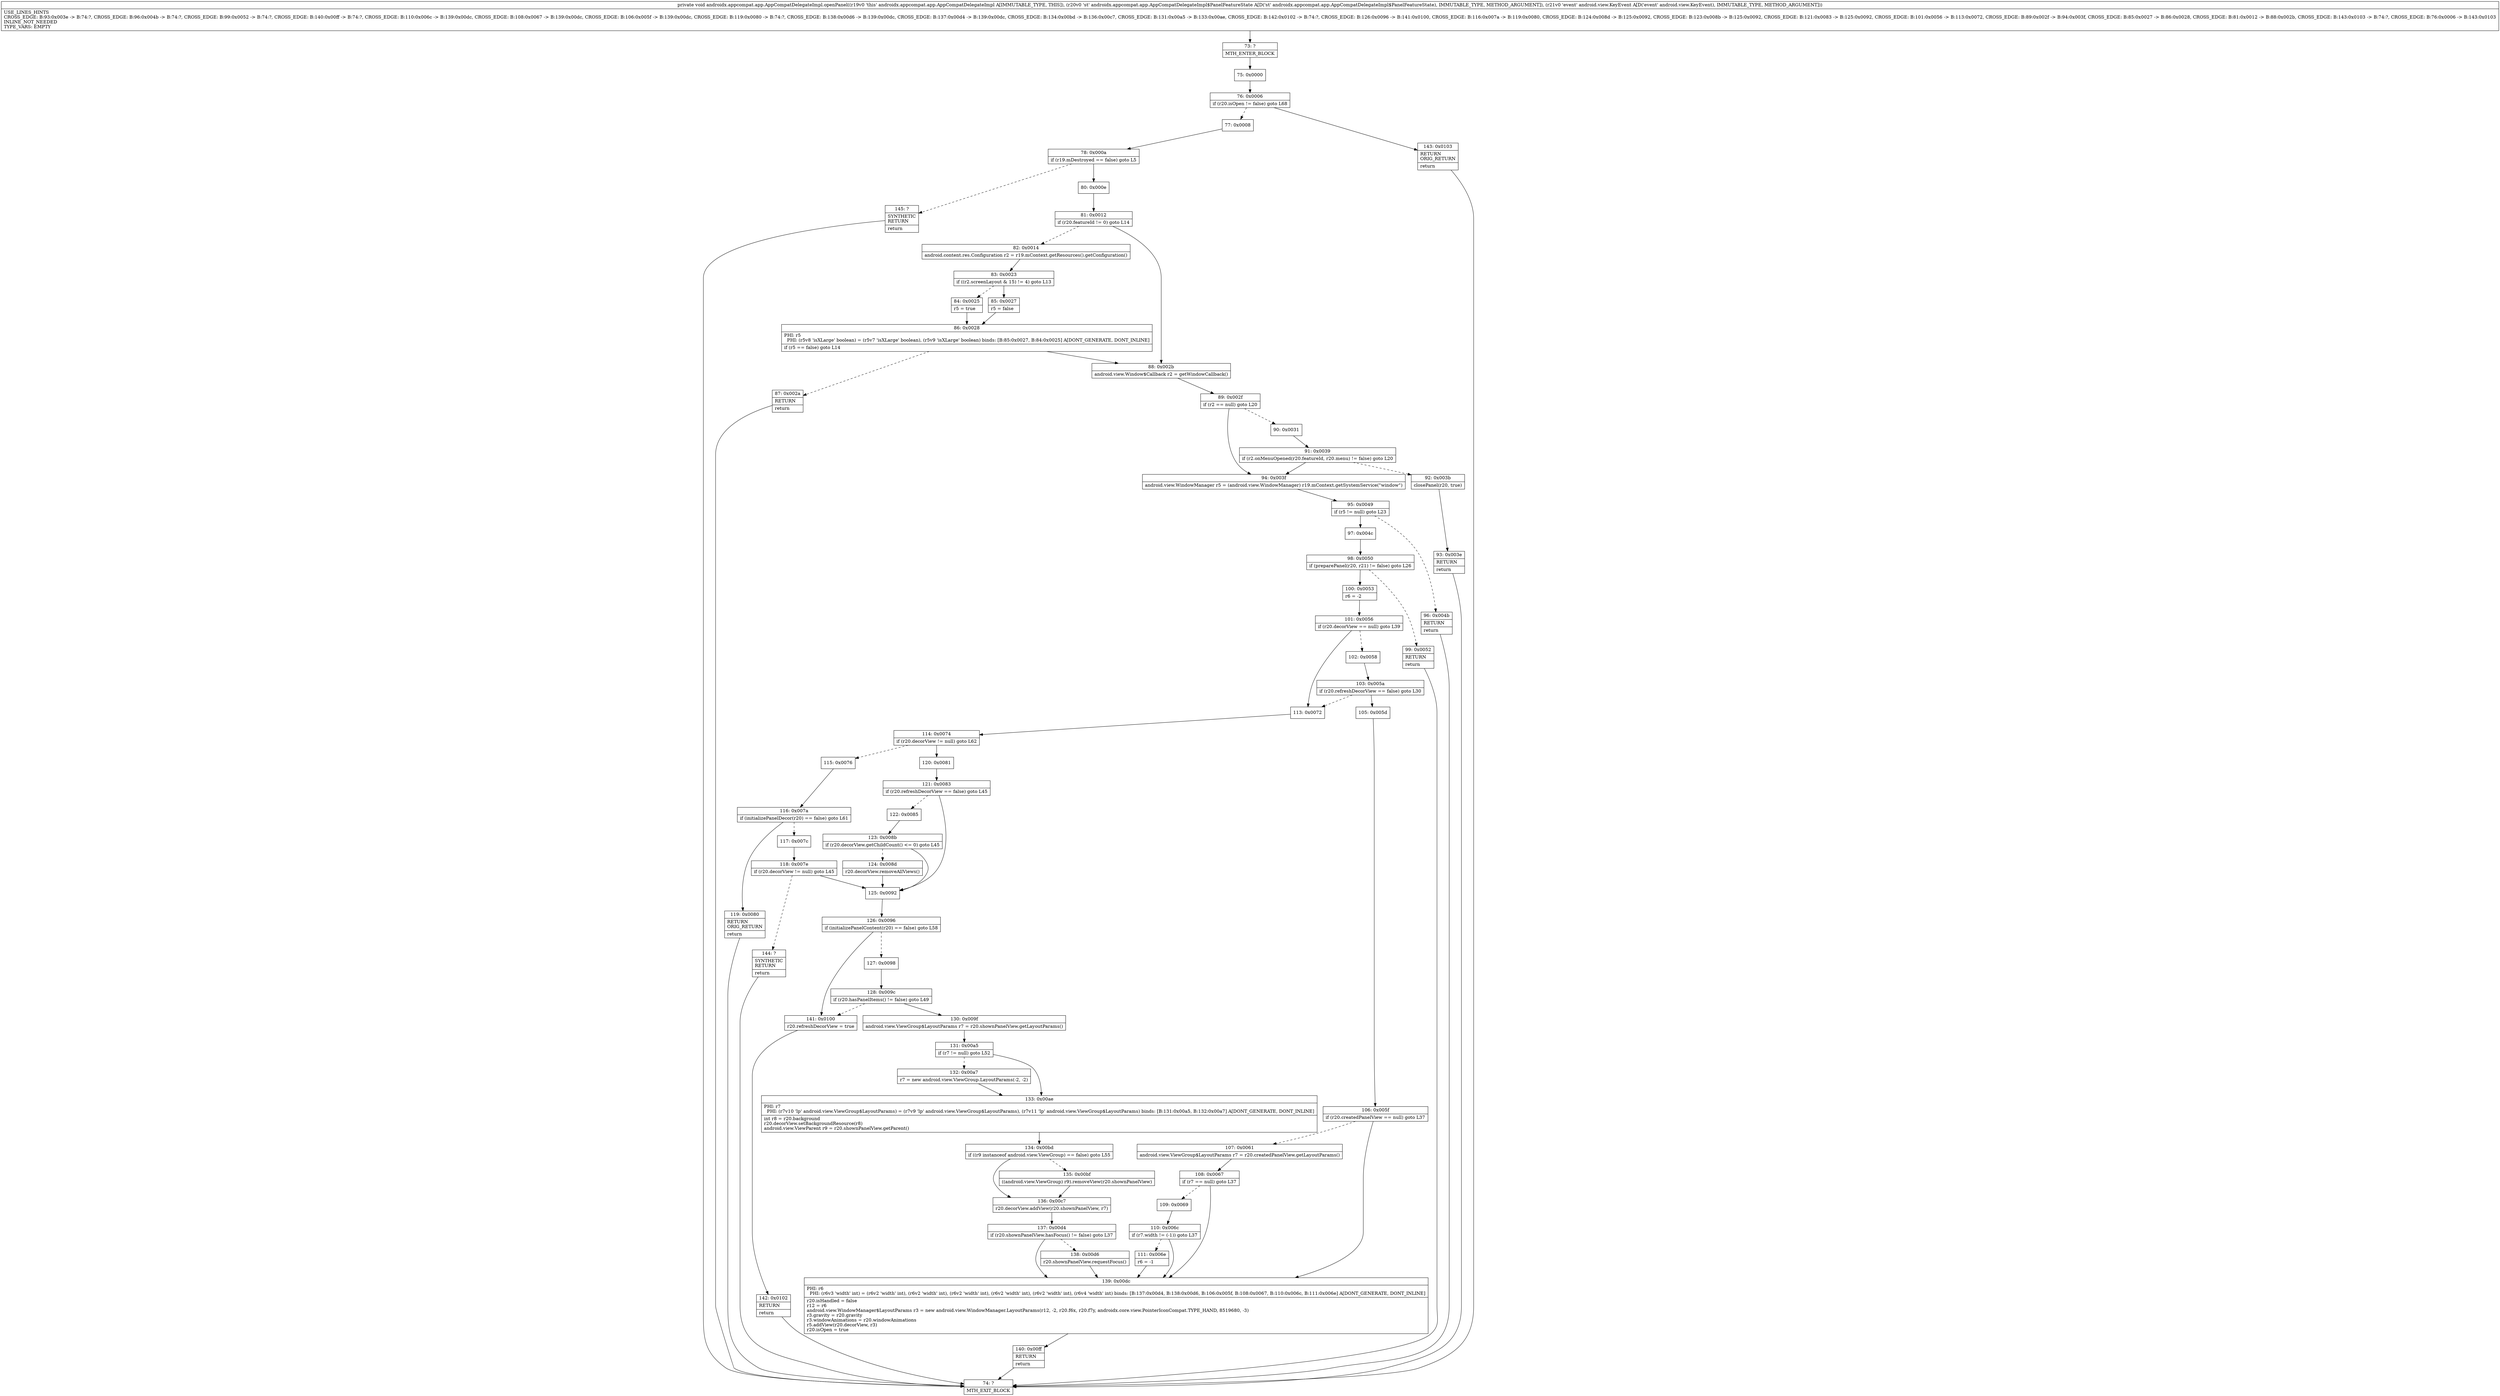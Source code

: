 digraph "CFG forandroidx.appcompat.app.AppCompatDelegateImpl.openPanel(Landroidx\/appcompat\/app\/AppCompatDelegateImpl$PanelFeatureState;Landroid\/view\/KeyEvent;)V" {
Node_73 [shape=record,label="{73\:\ ?|MTH_ENTER_BLOCK\l}"];
Node_75 [shape=record,label="{75\:\ 0x0000}"];
Node_76 [shape=record,label="{76\:\ 0x0006|if (r20.isOpen != false) goto L68\l}"];
Node_77 [shape=record,label="{77\:\ 0x0008}"];
Node_78 [shape=record,label="{78\:\ 0x000a|if (r19.mDestroyed == false) goto L5\l}"];
Node_80 [shape=record,label="{80\:\ 0x000e}"];
Node_81 [shape=record,label="{81\:\ 0x0012|if (r20.featureId != 0) goto L14\l}"];
Node_82 [shape=record,label="{82\:\ 0x0014|android.content.res.Configuration r2 = r19.mContext.getResources().getConfiguration()\l}"];
Node_83 [shape=record,label="{83\:\ 0x0023|if ((r2.screenLayout & 15) != 4) goto L13\l}"];
Node_84 [shape=record,label="{84\:\ 0x0025|r5 = true\l}"];
Node_86 [shape=record,label="{86\:\ 0x0028|PHI: r5 \l  PHI: (r5v8 'isXLarge' boolean) = (r5v7 'isXLarge' boolean), (r5v9 'isXLarge' boolean) binds: [B:85:0x0027, B:84:0x0025] A[DONT_GENERATE, DONT_INLINE]\l|if (r5 == false) goto L14\l}"];
Node_87 [shape=record,label="{87\:\ 0x002a|RETURN\l|return\l}"];
Node_74 [shape=record,label="{74\:\ ?|MTH_EXIT_BLOCK\l}"];
Node_85 [shape=record,label="{85\:\ 0x0027|r5 = false\l}"];
Node_88 [shape=record,label="{88\:\ 0x002b|android.view.Window$Callback r2 = getWindowCallback()\l}"];
Node_89 [shape=record,label="{89\:\ 0x002f|if (r2 == null) goto L20\l}"];
Node_90 [shape=record,label="{90\:\ 0x0031}"];
Node_91 [shape=record,label="{91\:\ 0x0039|if (r2.onMenuOpened(r20.featureId, r20.menu) != false) goto L20\l}"];
Node_92 [shape=record,label="{92\:\ 0x003b|closePanel(r20, true)\l}"];
Node_93 [shape=record,label="{93\:\ 0x003e|RETURN\l|return\l}"];
Node_94 [shape=record,label="{94\:\ 0x003f|android.view.WindowManager r5 = (android.view.WindowManager) r19.mContext.getSystemService(\"window\")\l}"];
Node_95 [shape=record,label="{95\:\ 0x0049|if (r5 != null) goto L23\l}"];
Node_96 [shape=record,label="{96\:\ 0x004b|RETURN\l|return\l}"];
Node_97 [shape=record,label="{97\:\ 0x004c}"];
Node_98 [shape=record,label="{98\:\ 0x0050|if (preparePanel(r20, r21) != false) goto L26\l}"];
Node_99 [shape=record,label="{99\:\ 0x0052|RETURN\l|return\l}"];
Node_100 [shape=record,label="{100\:\ 0x0053|r6 = \-2\l}"];
Node_101 [shape=record,label="{101\:\ 0x0056|if (r20.decorView == null) goto L39\l}"];
Node_102 [shape=record,label="{102\:\ 0x0058}"];
Node_103 [shape=record,label="{103\:\ 0x005a|if (r20.refreshDecorView == false) goto L30\l}"];
Node_105 [shape=record,label="{105\:\ 0x005d}"];
Node_106 [shape=record,label="{106\:\ 0x005f|if (r20.createdPanelView == null) goto L37\l}"];
Node_107 [shape=record,label="{107\:\ 0x0061|android.view.ViewGroup$LayoutParams r7 = r20.createdPanelView.getLayoutParams()\l}"];
Node_108 [shape=record,label="{108\:\ 0x0067|if (r7 == null) goto L37\l}"];
Node_109 [shape=record,label="{109\:\ 0x0069}"];
Node_110 [shape=record,label="{110\:\ 0x006c|if (r7.width != (\-1)) goto L37\l}"];
Node_111 [shape=record,label="{111\:\ 0x006e|r6 = \-1\l}"];
Node_139 [shape=record,label="{139\:\ 0x00dc|PHI: r6 \l  PHI: (r6v3 'width' int) = (r6v2 'width' int), (r6v2 'width' int), (r6v2 'width' int), (r6v2 'width' int), (r6v2 'width' int), (r6v4 'width' int) binds: [B:137:0x00d4, B:138:0x00d6, B:106:0x005f, B:108:0x0067, B:110:0x006c, B:111:0x006e] A[DONT_GENERATE, DONT_INLINE]\l|r20.isHandled = false\lr12 = r6\landroid.view.WindowManager$LayoutParams r3 = new android.view.WindowManager.LayoutParams(r12, \-2, r20.f6x, r20.f7y, androidx.core.view.PointerIconCompat.TYPE_HAND, 8519680, \-3)\lr3.gravity = r20.gravity\lr3.windowAnimations = r20.windowAnimations\lr5.addView(r20.decorView, r3)\lr20.isOpen = true\l}"];
Node_140 [shape=record,label="{140\:\ 0x00ff|RETURN\l|return\l}"];
Node_113 [shape=record,label="{113\:\ 0x0072}"];
Node_114 [shape=record,label="{114\:\ 0x0074|if (r20.decorView != null) goto L62\l}"];
Node_115 [shape=record,label="{115\:\ 0x0076}"];
Node_116 [shape=record,label="{116\:\ 0x007a|if (initializePanelDecor(r20) == false) goto L61\l}"];
Node_117 [shape=record,label="{117\:\ 0x007c}"];
Node_118 [shape=record,label="{118\:\ 0x007e|if (r20.decorView != null) goto L45\l}"];
Node_125 [shape=record,label="{125\:\ 0x0092}"];
Node_126 [shape=record,label="{126\:\ 0x0096|if (initializePanelContent(r20) == false) goto L58\l}"];
Node_127 [shape=record,label="{127\:\ 0x0098}"];
Node_128 [shape=record,label="{128\:\ 0x009c|if (r20.hasPanelItems() != false) goto L49\l}"];
Node_130 [shape=record,label="{130\:\ 0x009f|android.view.ViewGroup$LayoutParams r7 = r20.shownPanelView.getLayoutParams()\l}"];
Node_131 [shape=record,label="{131\:\ 0x00a5|if (r7 != null) goto L52\l}"];
Node_132 [shape=record,label="{132\:\ 0x00a7|r7 = new android.view.ViewGroup.LayoutParams(\-2, \-2)\l}"];
Node_133 [shape=record,label="{133\:\ 0x00ae|PHI: r7 \l  PHI: (r7v10 'lp' android.view.ViewGroup$LayoutParams) = (r7v9 'lp' android.view.ViewGroup$LayoutParams), (r7v11 'lp' android.view.ViewGroup$LayoutParams) binds: [B:131:0x00a5, B:132:0x00a7] A[DONT_GENERATE, DONT_INLINE]\l|int r8 = r20.background\lr20.decorView.setBackgroundResource(r8)\landroid.view.ViewParent r9 = r20.shownPanelView.getParent()\l}"];
Node_134 [shape=record,label="{134\:\ 0x00bd|if ((r9 instanceof android.view.ViewGroup) == false) goto L55\l}"];
Node_135 [shape=record,label="{135\:\ 0x00bf|((android.view.ViewGroup) r9).removeView(r20.shownPanelView)\l}"];
Node_136 [shape=record,label="{136\:\ 0x00c7|r20.decorView.addView(r20.shownPanelView, r7)\l}"];
Node_137 [shape=record,label="{137\:\ 0x00d4|if (r20.shownPanelView.hasFocus() != false) goto L37\l}"];
Node_138 [shape=record,label="{138\:\ 0x00d6|r20.shownPanelView.requestFocus()\l}"];
Node_141 [shape=record,label="{141\:\ 0x0100|r20.refreshDecorView = true\l}"];
Node_142 [shape=record,label="{142\:\ 0x0102|RETURN\l|return\l}"];
Node_144 [shape=record,label="{144\:\ ?|SYNTHETIC\lRETURN\l|return\l}"];
Node_119 [shape=record,label="{119\:\ 0x0080|RETURN\lORIG_RETURN\l|return\l}"];
Node_120 [shape=record,label="{120\:\ 0x0081}"];
Node_121 [shape=record,label="{121\:\ 0x0083|if (r20.refreshDecorView == false) goto L45\l}"];
Node_122 [shape=record,label="{122\:\ 0x0085}"];
Node_123 [shape=record,label="{123\:\ 0x008b|if (r20.decorView.getChildCount() \<= 0) goto L45\l}"];
Node_124 [shape=record,label="{124\:\ 0x008d|r20.decorView.removeAllViews()\l}"];
Node_145 [shape=record,label="{145\:\ ?|SYNTHETIC\lRETURN\l|return\l}"];
Node_143 [shape=record,label="{143\:\ 0x0103|RETURN\lORIG_RETURN\l|return\l}"];
MethodNode[shape=record,label="{private void androidx.appcompat.app.AppCompatDelegateImpl.openPanel((r19v0 'this' androidx.appcompat.app.AppCompatDelegateImpl A[IMMUTABLE_TYPE, THIS]), (r20v0 'st' androidx.appcompat.app.AppCompatDelegateImpl$PanelFeatureState A[D('st' androidx.appcompat.app.AppCompatDelegateImpl$PanelFeatureState), IMMUTABLE_TYPE, METHOD_ARGUMENT]), (r21v0 'event' android.view.KeyEvent A[D('event' android.view.KeyEvent), IMMUTABLE_TYPE, METHOD_ARGUMENT]))  | USE_LINES_HINTS\lCROSS_EDGE: B:93:0x003e \-\> B:74:?, CROSS_EDGE: B:96:0x004b \-\> B:74:?, CROSS_EDGE: B:99:0x0052 \-\> B:74:?, CROSS_EDGE: B:140:0x00ff \-\> B:74:?, CROSS_EDGE: B:110:0x006c \-\> B:139:0x00dc, CROSS_EDGE: B:108:0x0067 \-\> B:139:0x00dc, CROSS_EDGE: B:106:0x005f \-\> B:139:0x00dc, CROSS_EDGE: B:119:0x0080 \-\> B:74:?, CROSS_EDGE: B:138:0x00d6 \-\> B:139:0x00dc, CROSS_EDGE: B:137:0x00d4 \-\> B:139:0x00dc, CROSS_EDGE: B:134:0x00bd \-\> B:136:0x00c7, CROSS_EDGE: B:131:0x00a5 \-\> B:133:0x00ae, CROSS_EDGE: B:142:0x0102 \-\> B:74:?, CROSS_EDGE: B:126:0x0096 \-\> B:141:0x0100, CROSS_EDGE: B:116:0x007a \-\> B:119:0x0080, CROSS_EDGE: B:124:0x008d \-\> B:125:0x0092, CROSS_EDGE: B:123:0x008b \-\> B:125:0x0092, CROSS_EDGE: B:121:0x0083 \-\> B:125:0x0092, CROSS_EDGE: B:101:0x0056 \-\> B:113:0x0072, CROSS_EDGE: B:89:0x002f \-\> B:94:0x003f, CROSS_EDGE: B:85:0x0027 \-\> B:86:0x0028, CROSS_EDGE: B:81:0x0012 \-\> B:88:0x002b, CROSS_EDGE: B:143:0x0103 \-\> B:74:?, CROSS_EDGE: B:76:0x0006 \-\> B:143:0x0103\lINLINE_NOT_NEEDED\lTYPE_VARS: EMPTY\l}"];
MethodNode -> Node_73;Node_73 -> Node_75;
Node_75 -> Node_76;
Node_76 -> Node_77[style=dashed];
Node_76 -> Node_143;
Node_77 -> Node_78;
Node_78 -> Node_80;
Node_78 -> Node_145[style=dashed];
Node_80 -> Node_81;
Node_81 -> Node_82[style=dashed];
Node_81 -> Node_88;
Node_82 -> Node_83;
Node_83 -> Node_84[style=dashed];
Node_83 -> Node_85;
Node_84 -> Node_86;
Node_86 -> Node_87[style=dashed];
Node_86 -> Node_88;
Node_87 -> Node_74;
Node_85 -> Node_86;
Node_88 -> Node_89;
Node_89 -> Node_90[style=dashed];
Node_89 -> Node_94;
Node_90 -> Node_91;
Node_91 -> Node_92[style=dashed];
Node_91 -> Node_94;
Node_92 -> Node_93;
Node_93 -> Node_74;
Node_94 -> Node_95;
Node_95 -> Node_96[style=dashed];
Node_95 -> Node_97;
Node_96 -> Node_74;
Node_97 -> Node_98;
Node_98 -> Node_99[style=dashed];
Node_98 -> Node_100;
Node_99 -> Node_74;
Node_100 -> Node_101;
Node_101 -> Node_102[style=dashed];
Node_101 -> Node_113;
Node_102 -> Node_103;
Node_103 -> Node_105;
Node_103 -> Node_113[style=dashed];
Node_105 -> Node_106;
Node_106 -> Node_107[style=dashed];
Node_106 -> Node_139;
Node_107 -> Node_108;
Node_108 -> Node_109[style=dashed];
Node_108 -> Node_139;
Node_109 -> Node_110;
Node_110 -> Node_111[style=dashed];
Node_110 -> Node_139;
Node_111 -> Node_139;
Node_139 -> Node_140;
Node_140 -> Node_74;
Node_113 -> Node_114;
Node_114 -> Node_115[style=dashed];
Node_114 -> Node_120;
Node_115 -> Node_116;
Node_116 -> Node_117[style=dashed];
Node_116 -> Node_119;
Node_117 -> Node_118;
Node_118 -> Node_125;
Node_118 -> Node_144[style=dashed];
Node_125 -> Node_126;
Node_126 -> Node_127[style=dashed];
Node_126 -> Node_141;
Node_127 -> Node_128;
Node_128 -> Node_130;
Node_128 -> Node_141[style=dashed];
Node_130 -> Node_131;
Node_131 -> Node_132[style=dashed];
Node_131 -> Node_133;
Node_132 -> Node_133;
Node_133 -> Node_134;
Node_134 -> Node_135[style=dashed];
Node_134 -> Node_136;
Node_135 -> Node_136;
Node_136 -> Node_137;
Node_137 -> Node_138[style=dashed];
Node_137 -> Node_139;
Node_138 -> Node_139;
Node_141 -> Node_142;
Node_142 -> Node_74;
Node_144 -> Node_74;
Node_119 -> Node_74;
Node_120 -> Node_121;
Node_121 -> Node_122[style=dashed];
Node_121 -> Node_125;
Node_122 -> Node_123;
Node_123 -> Node_124[style=dashed];
Node_123 -> Node_125;
Node_124 -> Node_125;
Node_145 -> Node_74;
Node_143 -> Node_74;
}

